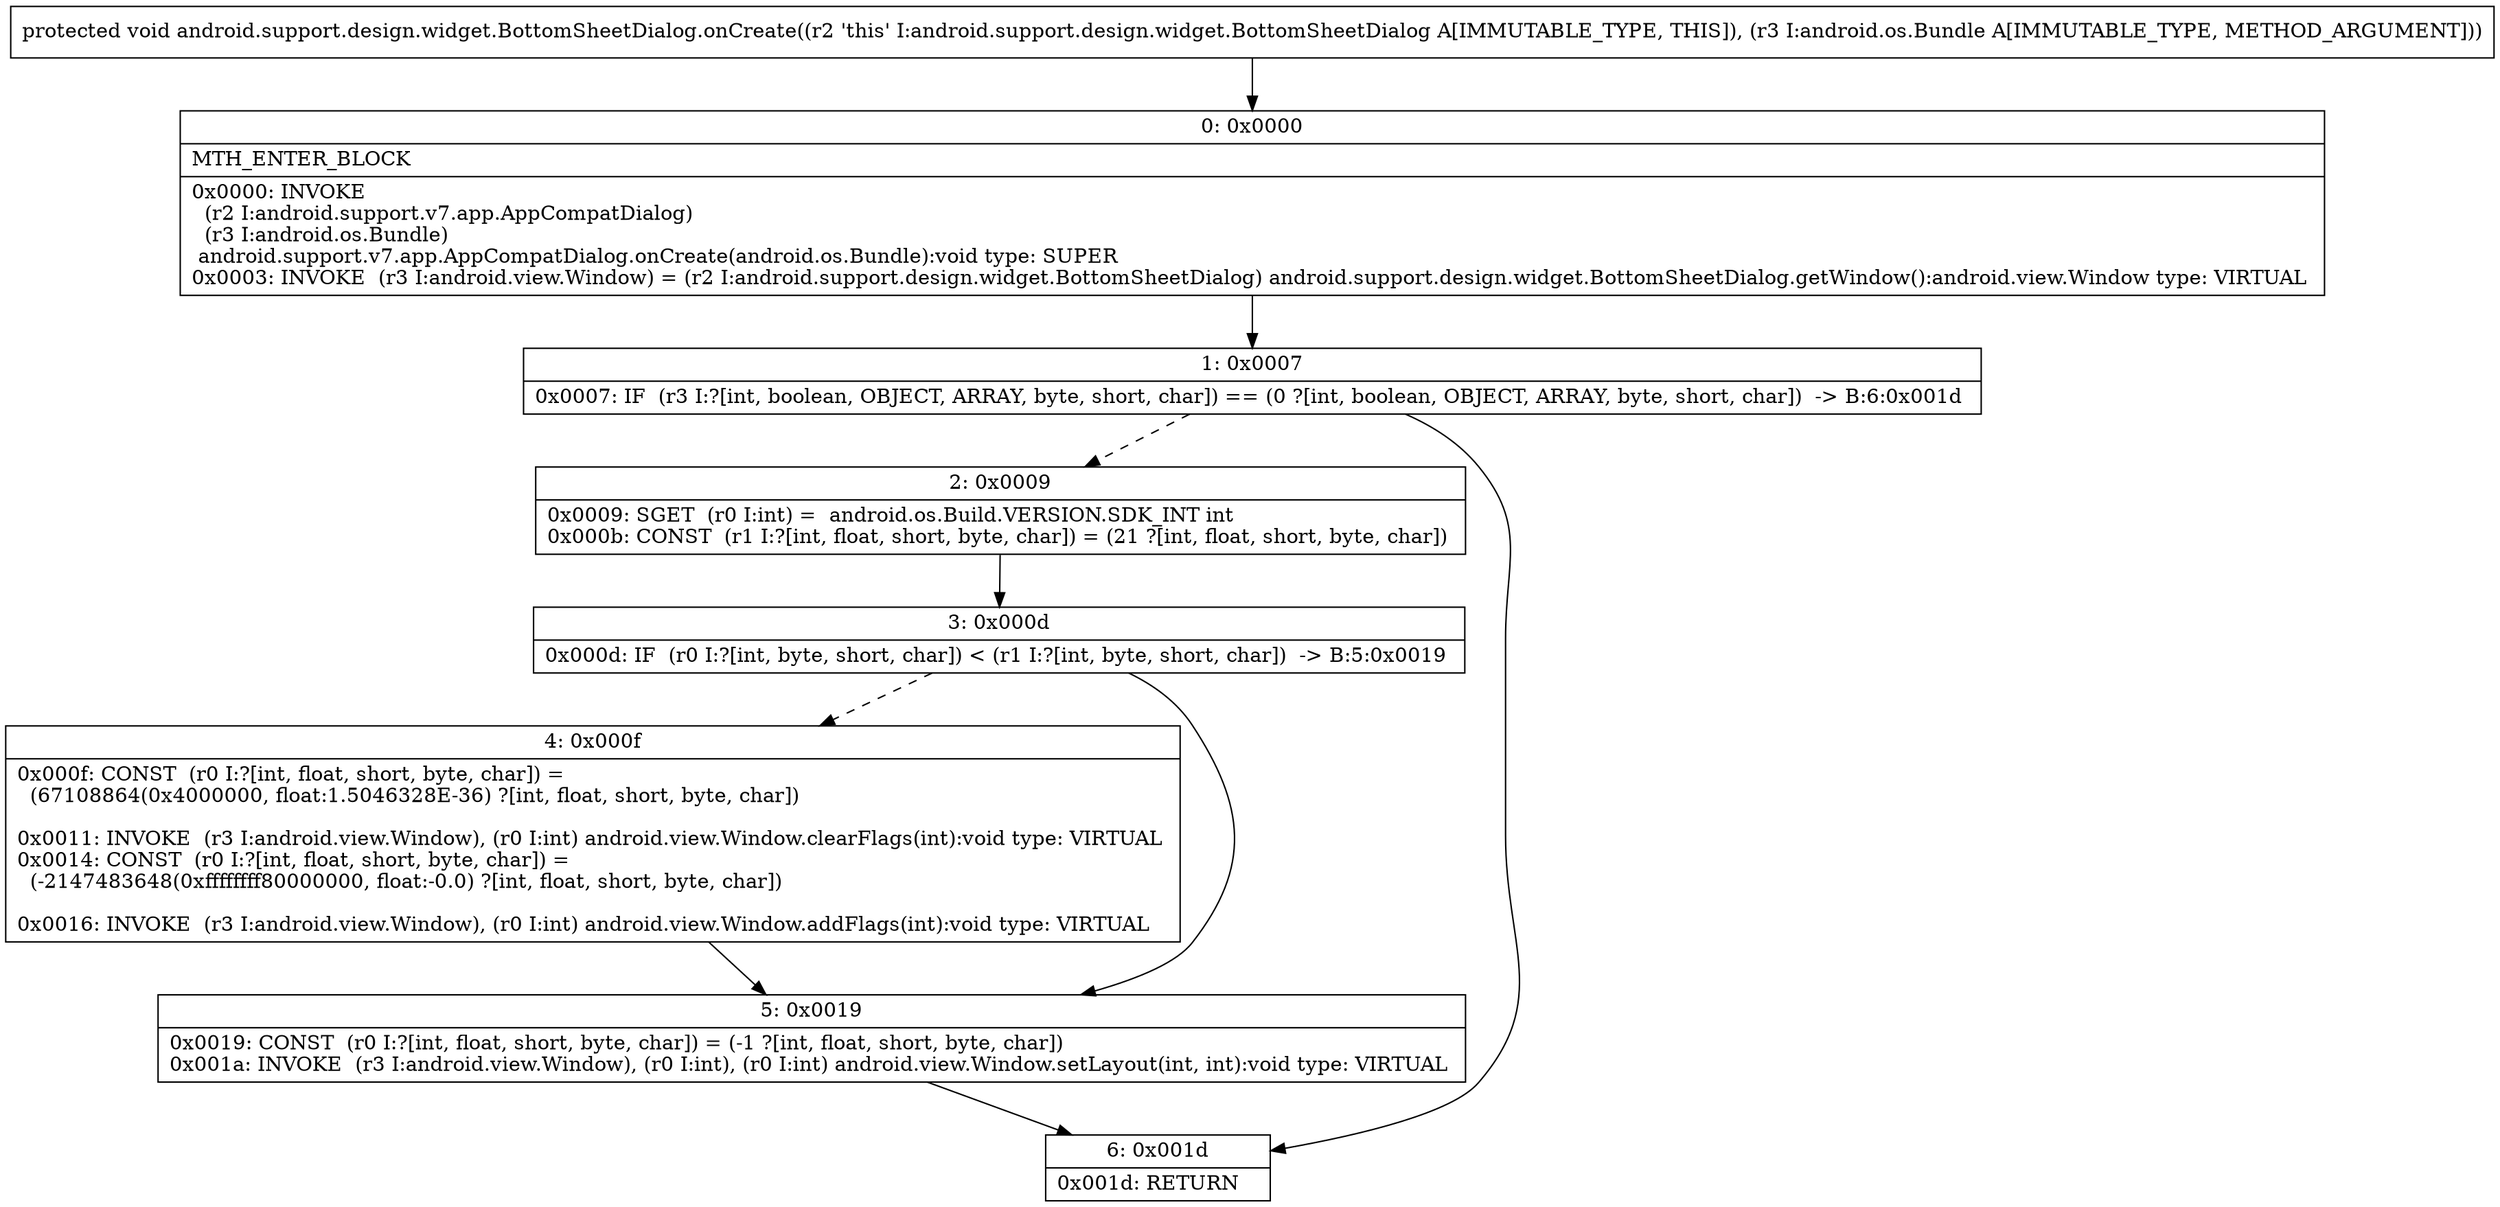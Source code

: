 digraph "CFG forandroid.support.design.widget.BottomSheetDialog.onCreate(Landroid\/os\/Bundle;)V" {
Node_0 [shape=record,label="{0\:\ 0x0000|MTH_ENTER_BLOCK\l|0x0000: INVOKE  \l  (r2 I:android.support.v7.app.AppCompatDialog)\l  (r3 I:android.os.Bundle)\l android.support.v7.app.AppCompatDialog.onCreate(android.os.Bundle):void type: SUPER \l0x0003: INVOKE  (r3 I:android.view.Window) = (r2 I:android.support.design.widget.BottomSheetDialog) android.support.design.widget.BottomSheetDialog.getWindow():android.view.Window type: VIRTUAL \l}"];
Node_1 [shape=record,label="{1\:\ 0x0007|0x0007: IF  (r3 I:?[int, boolean, OBJECT, ARRAY, byte, short, char]) == (0 ?[int, boolean, OBJECT, ARRAY, byte, short, char])  \-\> B:6:0x001d \l}"];
Node_2 [shape=record,label="{2\:\ 0x0009|0x0009: SGET  (r0 I:int) =  android.os.Build.VERSION.SDK_INT int \l0x000b: CONST  (r1 I:?[int, float, short, byte, char]) = (21 ?[int, float, short, byte, char]) \l}"];
Node_3 [shape=record,label="{3\:\ 0x000d|0x000d: IF  (r0 I:?[int, byte, short, char]) \< (r1 I:?[int, byte, short, char])  \-\> B:5:0x0019 \l}"];
Node_4 [shape=record,label="{4\:\ 0x000f|0x000f: CONST  (r0 I:?[int, float, short, byte, char]) = \l  (67108864(0x4000000, float:1.5046328E\-36) ?[int, float, short, byte, char])\l \l0x0011: INVOKE  (r3 I:android.view.Window), (r0 I:int) android.view.Window.clearFlags(int):void type: VIRTUAL \l0x0014: CONST  (r0 I:?[int, float, short, byte, char]) = \l  (\-2147483648(0xffffffff80000000, float:\-0.0) ?[int, float, short, byte, char])\l \l0x0016: INVOKE  (r3 I:android.view.Window), (r0 I:int) android.view.Window.addFlags(int):void type: VIRTUAL \l}"];
Node_5 [shape=record,label="{5\:\ 0x0019|0x0019: CONST  (r0 I:?[int, float, short, byte, char]) = (\-1 ?[int, float, short, byte, char]) \l0x001a: INVOKE  (r3 I:android.view.Window), (r0 I:int), (r0 I:int) android.view.Window.setLayout(int, int):void type: VIRTUAL \l}"];
Node_6 [shape=record,label="{6\:\ 0x001d|0x001d: RETURN   \l}"];
MethodNode[shape=record,label="{protected void android.support.design.widget.BottomSheetDialog.onCreate((r2 'this' I:android.support.design.widget.BottomSheetDialog A[IMMUTABLE_TYPE, THIS]), (r3 I:android.os.Bundle A[IMMUTABLE_TYPE, METHOD_ARGUMENT])) }"];
MethodNode -> Node_0;
Node_0 -> Node_1;
Node_1 -> Node_2[style=dashed];
Node_1 -> Node_6;
Node_2 -> Node_3;
Node_3 -> Node_4[style=dashed];
Node_3 -> Node_5;
Node_4 -> Node_5;
Node_5 -> Node_6;
}

